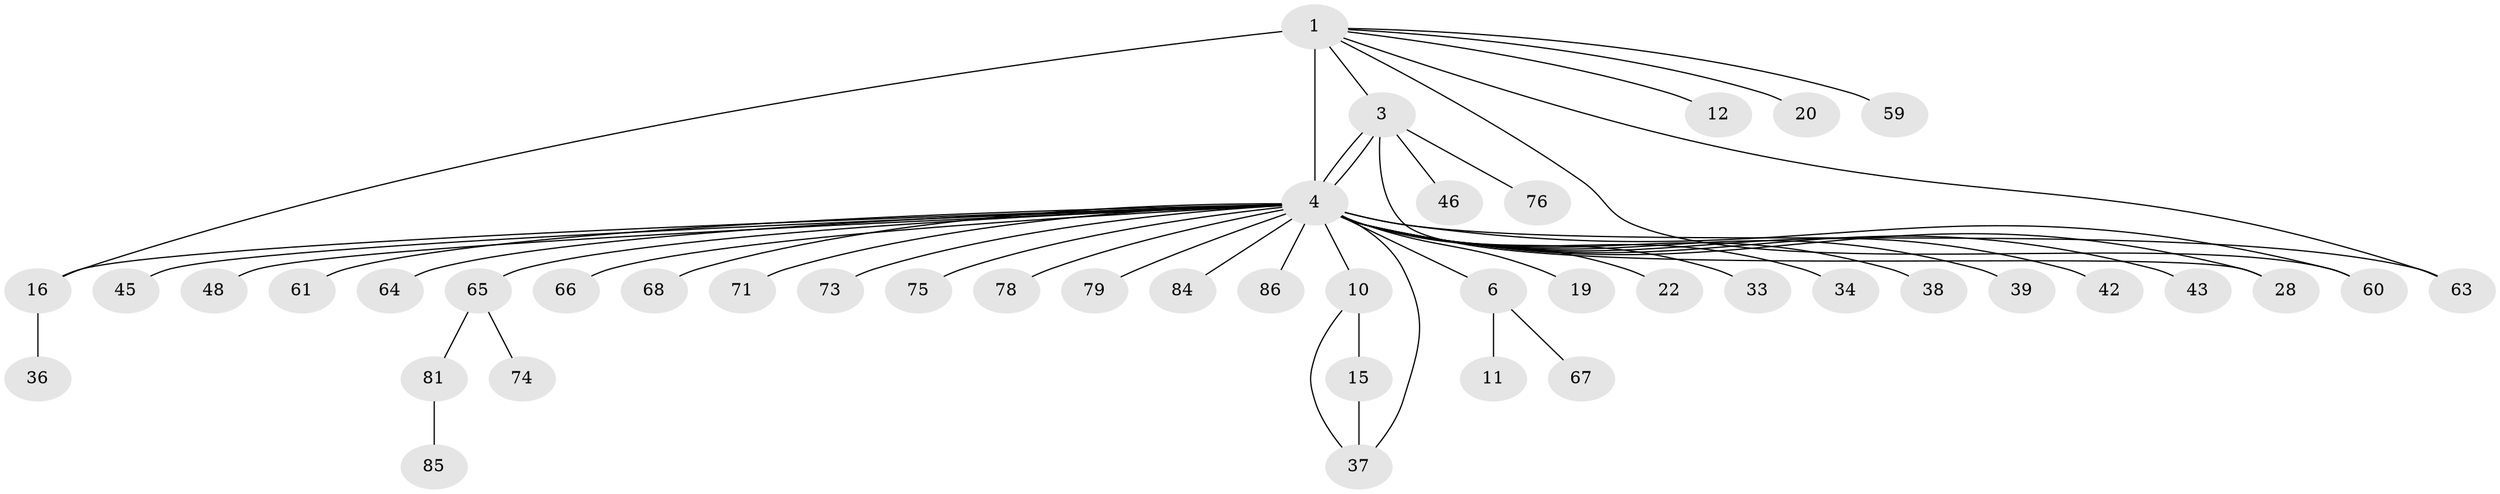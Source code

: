 // original degree distribution, {1: 0.5168539325842697, 11: 0.011235955056179775, 6: 0.011235955056179775, 19: 0.011235955056179775, 10: 0.011235955056179775, 3: 0.12359550561797752, 9: 0.011235955056179775, 7: 0.02247191011235955, 2: 0.20224719101123595, 5: 0.02247191011235955, 4: 0.056179775280898875}
// Generated by graph-tools (version 1.1) at 2025/18/03/04/25 18:18:10]
// undirected, 44 vertices, 51 edges
graph export_dot {
graph [start="1"]
  node [color=gray90,style=filled];
  1 [super="+2"];
  3;
  4 [super="+13+8+26+29+9+51+83+80+25+5"];
  6;
  10;
  11;
  12 [super="+24+40"];
  15 [super="+62+47"];
  16 [super="+35"];
  19;
  20;
  22;
  28;
  33;
  34;
  36;
  37 [super="+49+87+41"];
  38;
  39;
  42;
  43;
  45;
  46;
  48;
  59;
  60 [super="+72"];
  61;
  63;
  64;
  65;
  66;
  67;
  68;
  71;
  73;
  74;
  75 [super="+89"];
  76;
  78;
  79;
  81;
  84;
  85;
  86;
  1 -- 3;
  1 -- 4 [weight=6];
  1 -- 12;
  1 -- 16 [weight=2];
  1 -- 20;
  1 -- 59;
  1 -- 60;
  1 -- 63;
  3 -- 4;
  3 -- 4;
  3 -- 28;
  3 -- 46;
  3 -- 76;
  4 -- 6;
  4 -- 33;
  4 -- 64;
  4 -- 34;
  4 -- 38;
  4 -- 39;
  4 -- 45;
  4 -- 78;
  4 -- 48;
  4 -- 86;
  4 -- 75;
  4 -- 71;
  4 -- 73;
  4 -- 43;
  4 -- 65;
  4 -- 66;
  4 -- 68;
  4 -- 10;
  4 -- 79;
  4 -- 16;
  4 -- 19;
  4 -- 84;
  4 -- 22;
  4 -- 28;
  4 -- 37;
  4 -- 42;
  4 -- 60;
  4 -- 61;
  4 -- 63;
  6 -- 11;
  6 -- 67;
  10 -- 15;
  10 -- 37;
  15 -- 37;
  16 -- 36;
  65 -- 74;
  65 -- 81;
  81 -- 85;
}

